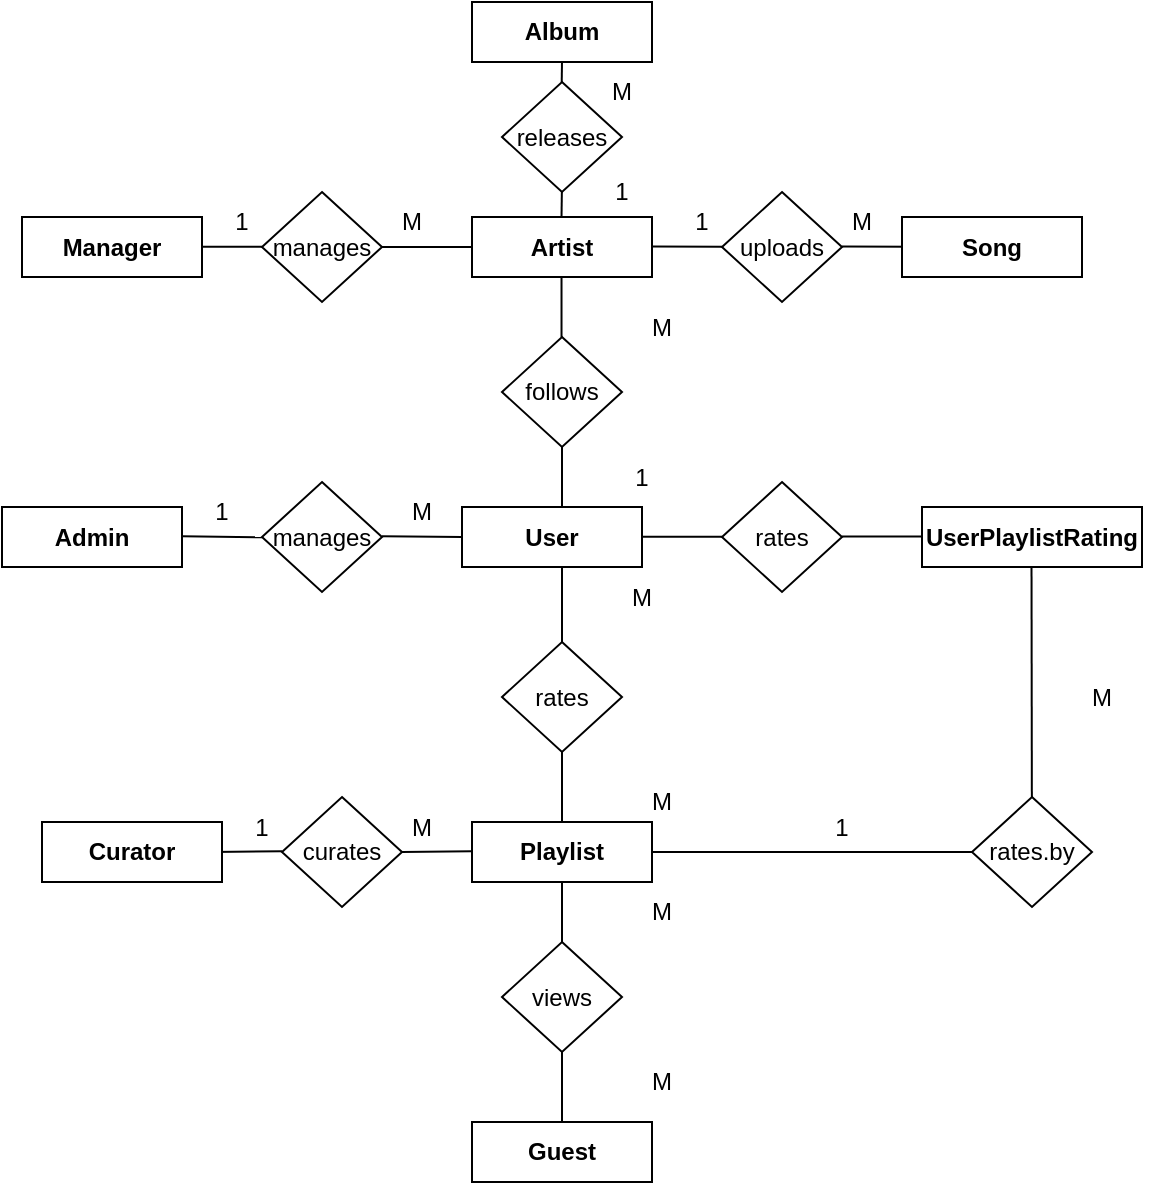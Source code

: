 <mxfile version="24.9.1">
  <diagram id="C5RBs43oDa-KdzZeNtuy" name="Page-1">
    <mxGraphModel dx="1613" dy="653" grid="1" gridSize="10" guides="1" tooltips="1" connect="1" arrows="1" fold="1" page="1" pageScale="1" pageWidth="827" pageHeight="1169" math="0" shadow="0">
      <root>
        <mxCell id="WIyWlLk6GJQsqaUBKTNV-0" />
        <mxCell id="WIyWlLk6GJQsqaUBKTNV-1" parent="WIyWlLk6GJQsqaUBKTNV-0" />
        <mxCell id="Vs8sOGnxgAwdF0Xm_5Ge-0" value="&lt;b&gt;Admin&lt;/b&gt;" style="rounded=0;whiteSpace=wrap;html=1;" vertex="1" parent="WIyWlLk6GJQsqaUBKTNV-1">
          <mxGeometry x="40" y="262.5" width="90" height="30" as="geometry" />
        </mxCell>
        <mxCell id="Vs8sOGnxgAwdF0Xm_5Ge-1" value="" style="endArrow=none;html=1;rounded=0;" edge="1" parent="WIyWlLk6GJQsqaUBKTNV-1">
          <mxGeometry width="50" height="50" relative="1" as="geometry">
            <mxPoint x="130" y="277.13" as="sourcePoint" />
            <mxPoint x="170" y="277.63" as="targetPoint" />
          </mxGeometry>
        </mxCell>
        <mxCell id="Vs8sOGnxgAwdF0Xm_5Ge-2" value="manages" style="rhombus;whiteSpace=wrap;html=1;" vertex="1" parent="WIyWlLk6GJQsqaUBKTNV-1">
          <mxGeometry x="170" y="250" width="60" height="55" as="geometry" />
        </mxCell>
        <mxCell id="Vs8sOGnxgAwdF0Xm_5Ge-3" value="&lt;b&gt;User&lt;/b&gt;" style="rounded=0;whiteSpace=wrap;html=1;" vertex="1" parent="WIyWlLk6GJQsqaUBKTNV-1">
          <mxGeometry x="270" y="262.5" width="90" height="30" as="geometry" />
        </mxCell>
        <mxCell id="Vs8sOGnxgAwdF0Xm_5Ge-5" value="M" style="text;html=1;align=center;verticalAlign=middle;whiteSpace=wrap;rounded=0;" vertex="1" parent="WIyWlLk6GJQsqaUBKTNV-1">
          <mxGeometry x="220" y="250" width="60" height="30" as="geometry" />
        </mxCell>
        <mxCell id="Vs8sOGnxgAwdF0Xm_5Ge-6" value="1" style="text;html=1;align=center;verticalAlign=middle;whiteSpace=wrap;rounded=0;" vertex="1" parent="WIyWlLk6GJQsqaUBKTNV-1">
          <mxGeometry x="120" y="250" width="60" height="30" as="geometry" />
        </mxCell>
        <mxCell id="Vs8sOGnxgAwdF0Xm_5Ge-7" value="" style="endArrow=none;html=1;rounded=0;" edge="1" parent="WIyWlLk6GJQsqaUBKTNV-1">
          <mxGeometry width="50" height="50" relative="1" as="geometry">
            <mxPoint x="320" y="262.5" as="sourcePoint" />
            <mxPoint x="320" y="232.5" as="targetPoint" />
          </mxGeometry>
        </mxCell>
        <mxCell id="Vs8sOGnxgAwdF0Xm_5Ge-9" value="follows" style="rhombus;whiteSpace=wrap;html=1;" vertex="1" parent="WIyWlLk6GJQsqaUBKTNV-1">
          <mxGeometry x="290" y="177.5" width="60" height="55" as="geometry" />
        </mxCell>
        <mxCell id="Vs8sOGnxgAwdF0Xm_5Ge-10" value="" style="endArrow=none;html=1;rounded=0;" edge="1" parent="WIyWlLk6GJQsqaUBKTNV-1">
          <mxGeometry width="50" height="50" relative="1" as="geometry">
            <mxPoint x="319.76" y="177.5" as="sourcePoint" />
            <mxPoint x="319.76" y="147.5" as="targetPoint" />
          </mxGeometry>
        </mxCell>
        <mxCell id="Vs8sOGnxgAwdF0Xm_5Ge-11" value="&lt;b&gt;Artist&lt;/b&gt;" style="rounded=0;whiteSpace=wrap;html=1;" vertex="1" parent="WIyWlLk6GJQsqaUBKTNV-1">
          <mxGeometry x="275" y="117.5" width="90" height="30" as="geometry" />
        </mxCell>
        <mxCell id="Vs8sOGnxgAwdF0Xm_5Ge-12" value="1" style="text;html=1;align=center;verticalAlign=middle;whiteSpace=wrap;rounded=0;" vertex="1" parent="WIyWlLk6GJQsqaUBKTNV-1">
          <mxGeometry x="330" y="232.5" width="60" height="30" as="geometry" />
        </mxCell>
        <mxCell id="Vs8sOGnxgAwdF0Xm_5Ge-13" value="M" style="text;html=1;align=center;verticalAlign=middle;whiteSpace=wrap;rounded=0;" vertex="1" parent="WIyWlLk6GJQsqaUBKTNV-1">
          <mxGeometry x="320" y="40" width="60" height="30" as="geometry" />
        </mxCell>
        <mxCell id="Vs8sOGnxgAwdF0Xm_5Ge-17" value="" style="endArrow=none;html=1;rounded=0;entryX=0;entryY=0.5;entryDx=0;entryDy=0;exitX=1;exitY=0.5;exitDx=0;exitDy=0;" edge="1" parent="WIyWlLk6GJQsqaUBKTNV-1" source="Vs8sOGnxgAwdF0Xm_5Ge-18" target="Vs8sOGnxgAwdF0Xm_5Ge-11">
          <mxGeometry width="50" height="50" relative="1" as="geometry">
            <mxPoint x="250" y="44.88" as="sourcePoint" />
            <mxPoint x="310" y="44.88" as="targetPoint" />
          </mxGeometry>
        </mxCell>
        <mxCell id="Vs8sOGnxgAwdF0Xm_5Ge-18" value="manages" style="rhombus;whiteSpace=wrap;html=1;" vertex="1" parent="WIyWlLk6GJQsqaUBKTNV-1">
          <mxGeometry x="170" y="105" width="60" height="55" as="geometry" />
        </mxCell>
        <mxCell id="Vs8sOGnxgAwdF0Xm_5Ge-19" value="" style="endArrow=none;html=1;rounded=0;entryX=0;entryY=0.5;entryDx=0;entryDy=0;" edge="1" parent="WIyWlLk6GJQsqaUBKTNV-1" source="Vs8sOGnxgAwdF0Xm_5Ge-21">
          <mxGeometry width="50" height="50" relative="1" as="geometry">
            <mxPoint x="135" y="132.26" as="sourcePoint" />
            <mxPoint x="170" y="132.38" as="targetPoint" />
          </mxGeometry>
        </mxCell>
        <mxCell id="Vs8sOGnxgAwdF0Xm_5Ge-22" value="" style="endArrow=none;html=1;rounded=0;entryX=0;entryY=0.5;entryDx=0;entryDy=0;" edge="1" parent="WIyWlLk6GJQsqaUBKTNV-1">
          <mxGeometry width="50" height="50" relative="1" as="geometry">
            <mxPoint x="365" y="132.26" as="sourcePoint" />
            <mxPoint x="400" y="132.38" as="targetPoint" />
          </mxGeometry>
        </mxCell>
        <mxCell id="Vs8sOGnxgAwdF0Xm_5Ge-23" value="" style="endArrow=none;html=1;rounded=0;" edge="1" parent="WIyWlLk6GJQsqaUBKTNV-1">
          <mxGeometry width="50" height="50" relative="1" as="geometry">
            <mxPoint x="319.76" y="117.5" as="sourcePoint" />
            <mxPoint x="320" y="100" as="targetPoint" />
          </mxGeometry>
        </mxCell>
        <mxCell id="Vs8sOGnxgAwdF0Xm_5Ge-24" value="uploads" style="rhombus;whiteSpace=wrap;html=1;" vertex="1" parent="WIyWlLk6GJQsqaUBKTNV-1">
          <mxGeometry x="400" y="105" width="60" height="55" as="geometry" />
        </mxCell>
        <mxCell id="Vs8sOGnxgAwdF0Xm_5Ge-30" value="" style="endArrow=none;html=1;rounded=0;entryX=0;entryY=0.5;entryDx=0;entryDy=0;" edge="1" parent="WIyWlLk6GJQsqaUBKTNV-1">
          <mxGeometry width="50" height="50" relative="1" as="geometry">
            <mxPoint x="460" y="132.26" as="sourcePoint" />
            <mxPoint x="495" y="132.38" as="targetPoint" />
          </mxGeometry>
        </mxCell>
        <mxCell id="Vs8sOGnxgAwdF0Xm_5Ge-31" value="&lt;b&gt;Song&lt;/b&gt;" style="rounded=0;whiteSpace=wrap;html=1;" vertex="1" parent="WIyWlLk6GJQsqaUBKTNV-1">
          <mxGeometry x="490" y="117.5" width="90" height="30" as="geometry" />
        </mxCell>
        <mxCell id="Vs8sOGnxgAwdF0Xm_5Ge-254" value="" style="endArrow=none;html=1;rounded=0;entryX=0;entryY=0.5;entryDx=0;entryDy=0;" edge="1" parent="WIyWlLk6GJQsqaUBKTNV-1" target="Vs8sOGnxgAwdF0Xm_5Ge-3">
          <mxGeometry width="50" height="50" relative="1" as="geometry">
            <mxPoint x="230" y="277.13" as="sourcePoint" />
            <mxPoint x="265" y="277.25" as="targetPoint" />
          </mxGeometry>
        </mxCell>
        <mxCell id="Vs8sOGnxgAwdF0Xm_5Ge-255" value="" style="endArrow=none;html=1;rounded=0;entryX=0;entryY=0.5;entryDx=0;entryDy=0;" edge="1" parent="WIyWlLk6GJQsqaUBKTNV-1" target="Vs8sOGnxgAwdF0Xm_5Ge-21">
          <mxGeometry width="50" height="50" relative="1" as="geometry">
            <mxPoint x="135" y="132.26" as="sourcePoint" />
            <mxPoint x="170" y="132.38" as="targetPoint" />
          </mxGeometry>
        </mxCell>
        <mxCell id="Vs8sOGnxgAwdF0Xm_5Ge-21" value="&lt;b&gt;Manager&lt;/b&gt;" style="rounded=0;whiteSpace=wrap;html=1;" vertex="1" parent="WIyWlLk6GJQsqaUBKTNV-1">
          <mxGeometry x="50" y="117.5" width="90" height="30" as="geometry" />
        </mxCell>
        <mxCell id="Vs8sOGnxgAwdF0Xm_5Ge-256" value="releases" style="rhombus;whiteSpace=wrap;html=1;" vertex="1" parent="WIyWlLk6GJQsqaUBKTNV-1">
          <mxGeometry x="290" y="50" width="60" height="55" as="geometry" />
        </mxCell>
        <mxCell id="Vs8sOGnxgAwdF0Xm_5Ge-257" value="" style="endArrow=none;html=1;rounded=0;" edge="1" parent="WIyWlLk6GJQsqaUBKTNV-1">
          <mxGeometry width="50" height="50" relative="1" as="geometry">
            <mxPoint x="319.86" y="50" as="sourcePoint" />
            <mxPoint x="320.1" y="32.5" as="targetPoint" />
          </mxGeometry>
        </mxCell>
        <mxCell id="Vs8sOGnxgAwdF0Xm_5Ge-258" value="&lt;b&gt;Album&lt;/b&gt;" style="rounded=0;whiteSpace=wrap;html=1;" vertex="1" parent="WIyWlLk6GJQsqaUBKTNV-1">
          <mxGeometry x="275" y="10" width="90" height="30" as="geometry" />
        </mxCell>
        <mxCell id="Vs8sOGnxgAwdF0Xm_5Ge-259" value="&lt;blockquote style=&quot;margin: 0 0 0 40px; border: none; padding: 0px;&quot;&gt;1&lt;/blockquote&gt;" style="text;html=1;align=center;verticalAlign=middle;whiteSpace=wrap;rounded=0;" vertex="1" parent="WIyWlLk6GJQsqaUBKTNV-1">
          <mxGeometry x="110" y="105" width="60" height="30" as="geometry" />
        </mxCell>
        <mxCell id="Vs8sOGnxgAwdF0Xm_5Ge-260" value="M" style="text;html=1;align=center;verticalAlign=middle;whiteSpace=wrap;rounded=0;" vertex="1" parent="WIyWlLk6GJQsqaUBKTNV-1">
          <mxGeometry x="215" y="105" width="60" height="30" as="geometry" />
        </mxCell>
        <mxCell id="Vs8sOGnxgAwdF0Xm_5Ge-261" value="1" style="text;html=1;align=center;verticalAlign=middle;whiteSpace=wrap;rounded=0;" vertex="1" parent="WIyWlLk6GJQsqaUBKTNV-1">
          <mxGeometry x="320" y="90" width="60" height="30" as="geometry" />
        </mxCell>
        <mxCell id="Vs8sOGnxgAwdF0Xm_5Ge-262" value="M" style="text;html=1;align=center;verticalAlign=middle;whiteSpace=wrap;rounded=0;" vertex="1" parent="WIyWlLk6GJQsqaUBKTNV-1">
          <mxGeometry x="340" y="157.5" width="60" height="30" as="geometry" />
        </mxCell>
        <mxCell id="Vs8sOGnxgAwdF0Xm_5Ge-263" value="1" style="text;html=1;align=center;verticalAlign=middle;whiteSpace=wrap;rounded=0;" vertex="1" parent="WIyWlLk6GJQsqaUBKTNV-1">
          <mxGeometry x="360" y="105" width="60" height="30" as="geometry" />
        </mxCell>
        <mxCell id="Vs8sOGnxgAwdF0Xm_5Ge-264" value="M" style="text;html=1;align=center;verticalAlign=middle;whiteSpace=wrap;rounded=0;" vertex="1" parent="WIyWlLk6GJQsqaUBKTNV-1">
          <mxGeometry x="440" y="105" width="60" height="30" as="geometry" />
        </mxCell>
        <mxCell id="Vs8sOGnxgAwdF0Xm_5Ge-266" value="" style="endArrow=none;html=1;rounded=0;" edge="1" parent="WIyWlLk6GJQsqaUBKTNV-1">
          <mxGeometry width="50" height="50" relative="1" as="geometry">
            <mxPoint x="360" y="277.36" as="sourcePoint" />
            <mxPoint x="400" y="277.36" as="targetPoint" />
          </mxGeometry>
        </mxCell>
        <mxCell id="Vs8sOGnxgAwdF0Xm_5Ge-267" value="rates.by" style="rhombus;whiteSpace=wrap;html=1;" vertex="1" parent="WIyWlLk6GJQsqaUBKTNV-1">
          <mxGeometry x="525" y="407.5" width="60" height="55" as="geometry" />
        </mxCell>
        <mxCell id="Vs8sOGnxgAwdF0Xm_5Ge-269" value="" style="endArrow=none;html=1;rounded=0;" edge="1" parent="WIyWlLk6GJQsqaUBKTNV-1">
          <mxGeometry width="50" height="50" relative="1" as="geometry">
            <mxPoint x="460" y="277.26" as="sourcePoint" />
            <mxPoint x="500" y="277.26" as="targetPoint" />
          </mxGeometry>
        </mxCell>
        <mxCell id="Vs8sOGnxgAwdF0Xm_5Ge-270" value="&lt;b&gt;UserPlaylistRating&lt;/b&gt;" style="rounded=0;whiteSpace=wrap;html=1;" vertex="1" parent="WIyWlLk6GJQsqaUBKTNV-1">
          <mxGeometry x="500" y="262.5" width="110" height="30" as="geometry" />
        </mxCell>
        <mxCell id="Vs8sOGnxgAwdF0Xm_5Ge-271" value="" style="endArrow=none;html=1;rounded=0;" edge="1" parent="WIyWlLk6GJQsqaUBKTNV-1">
          <mxGeometry width="50" height="50" relative="1" as="geometry">
            <mxPoint x="320" y="330" as="sourcePoint" />
            <mxPoint x="320" y="292.5" as="targetPoint" />
          </mxGeometry>
        </mxCell>
        <mxCell id="Vs8sOGnxgAwdF0Xm_5Ge-272" value="rates" style="rhombus;whiteSpace=wrap;html=1;" vertex="1" parent="WIyWlLk6GJQsqaUBKTNV-1">
          <mxGeometry x="290" y="330" width="60" height="55" as="geometry" />
        </mxCell>
        <mxCell id="Vs8sOGnxgAwdF0Xm_5Ge-273" value="" style="endArrow=none;html=1;rounded=0;" edge="1" parent="WIyWlLk6GJQsqaUBKTNV-1">
          <mxGeometry width="50" height="50" relative="1" as="geometry">
            <mxPoint x="320" y="422.5" as="sourcePoint" />
            <mxPoint x="320" y="385" as="targetPoint" />
          </mxGeometry>
        </mxCell>
        <mxCell id="Vs8sOGnxgAwdF0Xm_5Ge-274" value="&lt;b&gt;Playlist&lt;/b&gt;" style="rounded=0;whiteSpace=wrap;html=1;" vertex="1" parent="WIyWlLk6GJQsqaUBKTNV-1">
          <mxGeometry x="275" y="420" width="90" height="30" as="geometry" />
        </mxCell>
        <mxCell id="Vs8sOGnxgAwdF0Xm_5Ge-275" value="" style="endArrow=none;html=1;rounded=0;entryX=0;entryY=0.5;entryDx=0;entryDy=0;" edge="1" parent="WIyWlLk6GJQsqaUBKTNV-1" target="Vs8sOGnxgAwdF0Xm_5Ge-267">
          <mxGeometry width="50" height="50" relative="1" as="geometry">
            <mxPoint x="365" y="435" as="sourcePoint" />
            <mxPoint x="520" y="430" as="targetPoint" />
          </mxGeometry>
        </mxCell>
        <mxCell id="Vs8sOGnxgAwdF0Xm_5Ge-276" value="rates" style="rhombus;whiteSpace=wrap;html=1;" vertex="1" parent="WIyWlLk6GJQsqaUBKTNV-1">
          <mxGeometry x="400" y="250" width="60" height="55" as="geometry" />
        </mxCell>
        <mxCell id="Vs8sOGnxgAwdF0Xm_5Ge-277" value="" style="endArrow=none;html=1;rounded=0;exitX=0.5;exitY=0;exitDx=0;exitDy=0;entryX=0.453;entryY=1.018;entryDx=0;entryDy=0;entryPerimeter=0;" edge="1" parent="WIyWlLk6GJQsqaUBKTNV-1">
          <mxGeometry width="50" height="50" relative="1" as="geometry">
            <mxPoint x="554.93" y="407.5" as="sourcePoint" />
            <mxPoint x="554.76" y="293.04" as="targetPoint" />
          </mxGeometry>
        </mxCell>
        <mxCell id="Vs8sOGnxgAwdF0Xm_5Ge-278" value="M" style="text;html=1;align=center;verticalAlign=middle;whiteSpace=wrap;rounded=0;" vertex="1" parent="WIyWlLk6GJQsqaUBKTNV-1">
          <mxGeometry x="330" y="292.5" width="60" height="30" as="geometry" />
        </mxCell>
        <mxCell id="Vs8sOGnxgAwdF0Xm_5Ge-279" value="M" style="text;html=1;align=center;verticalAlign=middle;whiteSpace=wrap;rounded=0;" vertex="1" parent="WIyWlLk6GJQsqaUBKTNV-1">
          <mxGeometry x="340" y="450" width="60" height="30" as="geometry" />
        </mxCell>
        <mxCell id="Vs8sOGnxgAwdF0Xm_5Ge-280" value="M" style="text;html=1;align=center;verticalAlign=middle;whiteSpace=wrap;rounded=0;" vertex="1" parent="WIyWlLk6GJQsqaUBKTNV-1">
          <mxGeometry x="560" y="342.5" width="60" height="30" as="geometry" />
        </mxCell>
        <mxCell id="Vs8sOGnxgAwdF0Xm_5Ge-281" value="1" style="text;html=1;align=center;verticalAlign=middle;whiteSpace=wrap;rounded=0;" vertex="1" parent="WIyWlLk6GJQsqaUBKTNV-1">
          <mxGeometry x="430" y="407.5" width="60" height="30" as="geometry" />
        </mxCell>
        <mxCell id="Vs8sOGnxgAwdF0Xm_5Ge-282" value="" style="endArrow=none;html=1;rounded=0;" edge="1" parent="WIyWlLk6GJQsqaUBKTNV-1">
          <mxGeometry width="50" height="50" relative="1" as="geometry">
            <mxPoint x="240" y="435" as="sourcePoint" />
            <mxPoint x="275" y="434.67" as="targetPoint" />
          </mxGeometry>
        </mxCell>
        <mxCell id="Vs8sOGnxgAwdF0Xm_5Ge-283" value="curates" style="rhombus;whiteSpace=wrap;html=1;" vertex="1" parent="WIyWlLk6GJQsqaUBKTNV-1">
          <mxGeometry x="180" y="407.5" width="60" height="55" as="geometry" />
        </mxCell>
        <mxCell id="Vs8sOGnxgAwdF0Xm_5Ge-284" value="" style="endArrow=none;html=1;rounded=0;" edge="1" parent="WIyWlLk6GJQsqaUBKTNV-1">
          <mxGeometry width="50" height="50" relative="1" as="geometry">
            <mxPoint x="145" y="435" as="sourcePoint" />
            <mxPoint x="180" y="434.67" as="targetPoint" />
          </mxGeometry>
        </mxCell>
        <mxCell id="Vs8sOGnxgAwdF0Xm_5Ge-285" value="&lt;b&gt;Curator&lt;/b&gt;" style="rounded=0;whiteSpace=wrap;html=1;" vertex="1" parent="WIyWlLk6GJQsqaUBKTNV-1">
          <mxGeometry x="60" y="420" width="90" height="30" as="geometry" />
        </mxCell>
        <mxCell id="Vs8sOGnxgAwdF0Xm_5Ge-286" value="1" style="text;html=1;align=center;verticalAlign=middle;whiteSpace=wrap;rounded=0;" vertex="1" parent="WIyWlLk6GJQsqaUBKTNV-1">
          <mxGeometry x="140" y="407.5" width="60" height="30" as="geometry" />
        </mxCell>
        <mxCell id="Vs8sOGnxgAwdF0Xm_5Ge-287" value="M" style="text;html=1;align=center;verticalAlign=middle;whiteSpace=wrap;rounded=0;" vertex="1" parent="WIyWlLk6GJQsqaUBKTNV-1">
          <mxGeometry x="220" y="407.5" width="60" height="30" as="geometry" />
        </mxCell>
        <mxCell id="Vs8sOGnxgAwdF0Xm_5Ge-288" value="" style="endArrow=none;html=1;rounded=0;" edge="1" parent="WIyWlLk6GJQsqaUBKTNV-1">
          <mxGeometry width="50" height="50" relative="1" as="geometry">
            <mxPoint x="320" y="487.5" as="sourcePoint" />
            <mxPoint x="320" y="450" as="targetPoint" />
          </mxGeometry>
        </mxCell>
        <mxCell id="Vs8sOGnxgAwdF0Xm_5Ge-289" value="views" style="rhombus;whiteSpace=wrap;html=1;" vertex="1" parent="WIyWlLk6GJQsqaUBKTNV-1">
          <mxGeometry x="290" y="480" width="60" height="55" as="geometry" />
        </mxCell>
        <mxCell id="Vs8sOGnxgAwdF0Xm_5Ge-290" value="" style="endArrow=none;html=1;rounded=0;" edge="1" parent="WIyWlLk6GJQsqaUBKTNV-1">
          <mxGeometry width="50" height="50" relative="1" as="geometry">
            <mxPoint x="320" y="572.5" as="sourcePoint" />
            <mxPoint x="320" y="535" as="targetPoint" />
          </mxGeometry>
        </mxCell>
        <mxCell id="Vs8sOGnxgAwdF0Xm_5Ge-291" value="&lt;b&gt;Guest&lt;/b&gt;" style="rounded=0;whiteSpace=wrap;html=1;" vertex="1" parent="WIyWlLk6GJQsqaUBKTNV-1">
          <mxGeometry x="275" y="570" width="90" height="30" as="geometry" />
        </mxCell>
        <mxCell id="Vs8sOGnxgAwdF0Xm_5Ge-292" value="M" style="text;html=1;align=center;verticalAlign=middle;whiteSpace=wrap;rounded=0;" vertex="1" parent="WIyWlLk6GJQsqaUBKTNV-1">
          <mxGeometry x="340" y="395" width="60" height="30" as="geometry" />
        </mxCell>
        <mxCell id="Vs8sOGnxgAwdF0Xm_5Ge-293" value="M" style="text;html=1;align=center;verticalAlign=middle;whiteSpace=wrap;rounded=0;" vertex="1" parent="WIyWlLk6GJQsqaUBKTNV-1">
          <mxGeometry x="340" y="535" width="60" height="30" as="geometry" />
        </mxCell>
      </root>
    </mxGraphModel>
  </diagram>
</mxfile>
